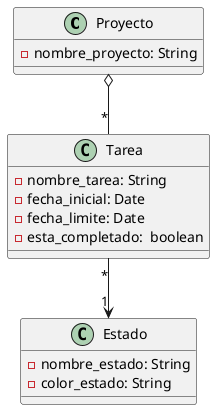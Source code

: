@startuml
'https://plantuml.com/class-diagram

'abstract class AbstractList
'abstract AbstractCollection
'interface List
'interface Collection
'
'List <|-- AbstractList
'Collection <|-- AbstractCollection
'
'Collection <|- List
'AbstractCollection <|- AbstractList
'AbstractList <|-- ArrayList
'
'class ArrayList {
'Object[] elementData
'size()
'}
'
'enum TimeUnit {
'DAYS
'HOURS
'MINUTES
'}

class Proyecto{
    - nombre_proyecto: String
}

class Tarea{
    - nombre_tarea: String
    - fecha_inicial: Date
    - fecha_limite: Date
    - esta_completado:  boolean
}

class Estado{
    - nombre_estado: String
    - color_estado: String
}

Proyecto o-- "*" Tarea
Tarea "*" --> "1" Estado
@enduml